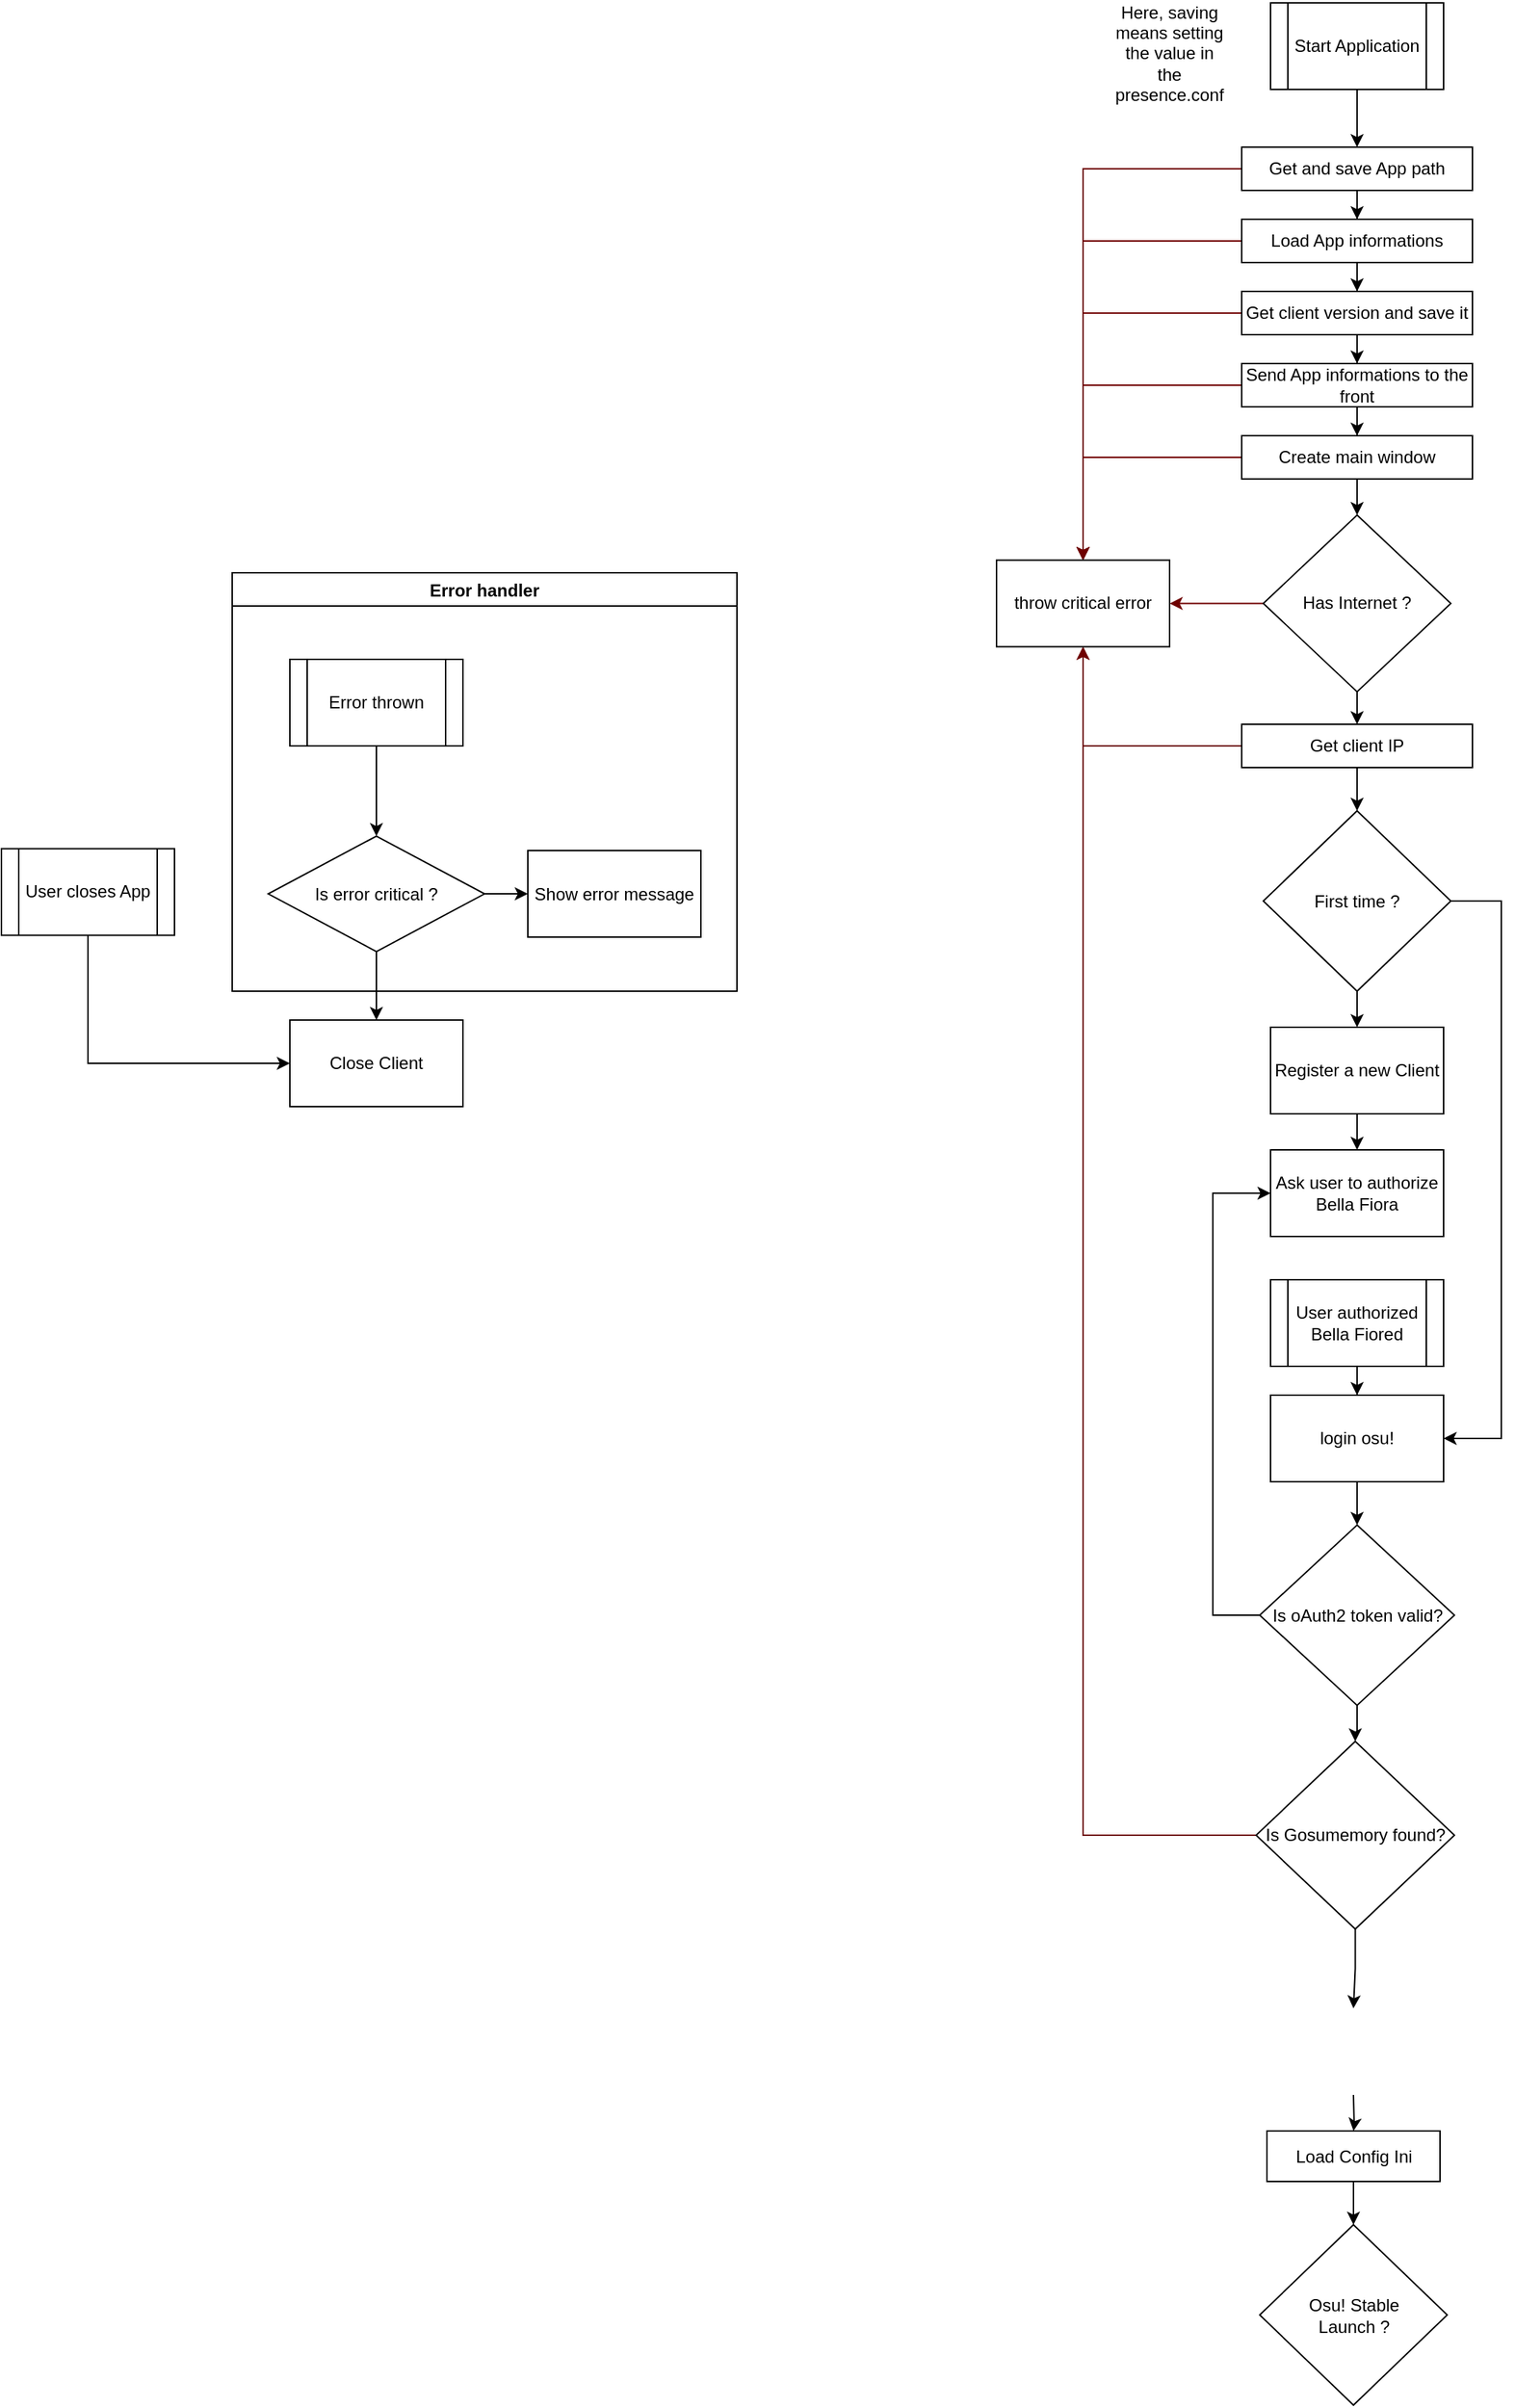 <mxfile version="23.0.2" type="device">
  <diagram name="Page-1" id="eKSVaS2r4cMHSusTUW-7">
    <mxGraphModel dx="1646" dy="1651" grid="1" gridSize="10" guides="1" tooltips="1" connect="1" arrows="1" fold="1" page="1" pageScale="1" pageWidth="827" pageHeight="1169" math="0" shadow="0">
      <root>
        <mxCell id="0" />
        <mxCell id="1" parent="0" />
        <mxCell id="KWsLm81wSz9d_eZDRfNq-11" style="edgeStyle=orthogonalEdgeStyle;rounded=0;orthogonalLoop=1;jettySize=auto;html=1;entryX=0.5;entryY=0;entryDx=0;entryDy=0;fillColor=none;" parent="1" source="KWsLm81wSz9d_eZDRfNq-1" target="KWsLm81wSz9d_eZDRfNq-2" edge="1">
          <mxGeometry relative="1" as="geometry" />
        </mxCell>
        <mxCell id="Wd4Ua2FaX0Mv2LaocIGq-39" style="edgeStyle=orthogonalEdgeStyle;rounded=0;orthogonalLoop=1;jettySize=auto;html=1;fillColor=#a20025;strokeColor=#6F0000;" edge="1" parent="1" source="KWsLm81wSz9d_eZDRfNq-1" target="Wd4Ua2FaX0Mv2LaocIGq-37">
          <mxGeometry relative="1" as="geometry" />
        </mxCell>
        <mxCell id="KWsLm81wSz9d_eZDRfNq-1" value="Get and save App path" style="rounded=0;whiteSpace=wrap;html=1;" parent="1" vertex="1">
          <mxGeometry x="110" y="-5.03" width="160" height="30" as="geometry" />
        </mxCell>
        <mxCell id="KWsLm81wSz9d_eZDRfNq-12" style="edgeStyle=orthogonalEdgeStyle;rounded=0;orthogonalLoop=1;jettySize=auto;html=1;entryX=0.5;entryY=0;entryDx=0;entryDy=0;fillColor=none;" parent="1" source="KWsLm81wSz9d_eZDRfNq-2" target="KWsLm81wSz9d_eZDRfNq-4" edge="1">
          <mxGeometry relative="1" as="geometry" />
        </mxCell>
        <mxCell id="Wd4Ua2FaX0Mv2LaocIGq-40" style="edgeStyle=orthogonalEdgeStyle;rounded=0;orthogonalLoop=1;jettySize=auto;html=1;fillColor=#a20025;strokeColor=#6F0000;" edge="1" parent="1" source="KWsLm81wSz9d_eZDRfNq-2" target="Wd4Ua2FaX0Mv2LaocIGq-37">
          <mxGeometry relative="1" as="geometry" />
        </mxCell>
        <mxCell id="KWsLm81wSz9d_eZDRfNq-2" value="Load App informations" style="rounded=0;whiteSpace=wrap;html=1;" parent="1" vertex="1">
          <mxGeometry x="110" y="44.97" width="160" height="30" as="geometry" />
        </mxCell>
        <mxCell id="KWsLm81wSz9d_eZDRfNq-36" style="edgeStyle=orthogonalEdgeStyle;rounded=0;orthogonalLoop=1;jettySize=auto;html=1;entryX=0.5;entryY=0;entryDx=0;entryDy=0;" parent="1" source="KWsLm81wSz9d_eZDRfNq-4" target="KWsLm81wSz9d_eZDRfNq-33" edge="1">
          <mxGeometry relative="1" as="geometry" />
        </mxCell>
        <mxCell id="Wd4Ua2FaX0Mv2LaocIGq-41" style="edgeStyle=orthogonalEdgeStyle;rounded=0;orthogonalLoop=1;jettySize=auto;html=1;fillColor=#a20025;strokeColor=#6F0000;" edge="1" parent="1" source="KWsLm81wSz9d_eZDRfNq-4" target="Wd4Ua2FaX0Mv2LaocIGq-37">
          <mxGeometry relative="1" as="geometry" />
        </mxCell>
        <mxCell id="KWsLm81wSz9d_eZDRfNq-4" value="Get client version and save it" style="rounded=0;whiteSpace=wrap;html=1;" parent="1" vertex="1">
          <mxGeometry x="110" y="94.97" width="160" height="30" as="geometry" />
        </mxCell>
        <mxCell id="Wd4Ua2FaX0Mv2LaocIGq-11" style="edgeStyle=orthogonalEdgeStyle;rounded=0;orthogonalLoop=1;jettySize=auto;html=1;" edge="1" parent="1" source="KWsLm81wSz9d_eZDRfNq-7" target="Wd4Ua2FaX0Mv2LaocIGq-10">
          <mxGeometry relative="1" as="geometry" />
        </mxCell>
        <mxCell id="Wd4Ua2FaX0Mv2LaocIGq-43" style="edgeStyle=orthogonalEdgeStyle;rounded=0;orthogonalLoop=1;jettySize=auto;html=1;fillColor=#a20025;strokeColor=#6F0000;" edge="1" parent="1" source="KWsLm81wSz9d_eZDRfNq-7" target="Wd4Ua2FaX0Mv2LaocIGq-37">
          <mxGeometry relative="1" as="geometry" />
        </mxCell>
        <mxCell id="KWsLm81wSz9d_eZDRfNq-7" value="Create main window" style="rounded=0;whiteSpace=wrap;html=1;" parent="1" vertex="1">
          <mxGeometry x="110" y="194.97" width="160" height="30" as="geometry" />
        </mxCell>
        <mxCell id="KWsLm81wSz9d_eZDRfNq-40" style="edgeStyle=orthogonalEdgeStyle;rounded=0;orthogonalLoop=1;jettySize=auto;html=1;entryX=0.5;entryY=0;entryDx=0;entryDy=0;" parent="1" source="KWsLm81wSz9d_eZDRfNq-33" target="KWsLm81wSz9d_eZDRfNq-7" edge="1">
          <mxGeometry relative="1" as="geometry" />
        </mxCell>
        <mxCell id="Wd4Ua2FaX0Mv2LaocIGq-42" style="edgeStyle=orthogonalEdgeStyle;rounded=0;orthogonalLoop=1;jettySize=auto;html=1;fillColor=#a20025;strokeColor=#6F0000;" edge="1" parent="1" source="KWsLm81wSz9d_eZDRfNq-33" target="Wd4Ua2FaX0Mv2LaocIGq-37">
          <mxGeometry relative="1" as="geometry" />
        </mxCell>
        <mxCell id="KWsLm81wSz9d_eZDRfNq-33" value="Send App informations to the front" style="rounded=0;whiteSpace=wrap;html=1;" parent="1" vertex="1">
          <mxGeometry x="110" y="144.97" width="160" height="30" as="geometry" />
        </mxCell>
        <mxCell id="Wd4Ua2FaX0Mv2LaocIGq-48" style="edgeStyle=orthogonalEdgeStyle;rounded=0;orthogonalLoop=1;jettySize=auto;html=1;" edge="1" parent="1" source="KWsLm81wSz9d_eZDRfNq-56" target="Wd4Ua2FaX0Mv2LaocIGq-47">
          <mxGeometry relative="1" as="geometry" />
        </mxCell>
        <mxCell id="Wd4Ua2FaX0Mv2LaocIGq-56" style="edgeStyle=orthogonalEdgeStyle;rounded=0;orthogonalLoop=1;jettySize=auto;html=1;entryX=1;entryY=0.5;entryDx=0;entryDy=0;" edge="1" parent="1" source="KWsLm81wSz9d_eZDRfNq-56" target="Wd4Ua2FaX0Mv2LaocIGq-53">
          <mxGeometry relative="1" as="geometry">
            <Array as="points">
              <mxPoint x="290" y="518" />
              <mxPoint x="290" y="890" />
            </Array>
          </mxGeometry>
        </mxCell>
        <mxCell id="KWsLm81wSz9d_eZDRfNq-56" value="First time ?" style="rhombus;whiteSpace=wrap;html=1;" parent="1" vertex="1">
          <mxGeometry x="125" y="455" width="130" height="125" as="geometry" />
        </mxCell>
        <mxCell id="Wd4Ua2FaX0Mv2LaocIGq-58" style="edgeStyle=orthogonalEdgeStyle;rounded=0;orthogonalLoop=1;jettySize=auto;html=1;entryX=0;entryY=0.5;entryDx=0;entryDy=0;" edge="1" parent="1" source="KWsLm81wSz9d_eZDRfNq-67" target="Wd4Ua2FaX0Mv2LaocIGq-50">
          <mxGeometry relative="1" as="geometry">
            <Array as="points">
              <mxPoint x="90" y="1013" />
              <mxPoint x="90" y="720" />
            </Array>
          </mxGeometry>
        </mxCell>
        <mxCell id="Wd4Ua2FaX0Mv2LaocIGq-62" style="edgeStyle=orthogonalEdgeStyle;rounded=0;orthogonalLoop=1;jettySize=auto;html=1;" edge="1" parent="1" source="KWsLm81wSz9d_eZDRfNq-67" target="KWsLm81wSz9d_eZDRfNq-75">
          <mxGeometry relative="1" as="geometry" />
        </mxCell>
        <mxCell id="KWsLm81wSz9d_eZDRfNq-67" value="Is oAuth2 token valid?" style="rhombus;whiteSpace=wrap;html=1;" parent="1" vertex="1">
          <mxGeometry x="122.5" y="950" width="135" height="125" as="geometry" />
        </mxCell>
        <mxCell id="KWsLm81wSz9d_eZDRfNq-104" value="" style="edgeStyle=orthogonalEdgeStyle;rounded=0;orthogonalLoop=1;jettySize=auto;html=1;" parent="1" source="KWsLm81wSz9d_eZDRfNq-75" edge="1">
          <mxGeometry relative="1" as="geometry">
            <mxPoint x="187.486" y="1285" as="targetPoint" />
          </mxGeometry>
        </mxCell>
        <mxCell id="Wd4Ua2FaX0Mv2LaocIGq-63" style="edgeStyle=orthogonalEdgeStyle;rounded=0;orthogonalLoop=1;jettySize=auto;html=1;fillColor=#a20025;strokeColor=#6F0000;" edge="1" parent="1" source="KWsLm81wSz9d_eZDRfNq-75" target="Wd4Ua2FaX0Mv2LaocIGq-37">
          <mxGeometry relative="1" as="geometry" />
        </mxCell>
        <mxCell id="KWsLm81wSz9d_eZDRfNq-75" value="Is&amp;nbsp;Gosumemory found?" style="rhombus;whiteSpace=wrap;html=1;" parent="1" vertex="1">
          <mxGeometry x="120" y="1100" width="137.5" height="130" as="geometry" />
        </mxCell>
        <mxCell id="KWsLm81wSz9d_eZDRfNq-105" value="" style="edgeStyle=orthogonalEdgeStyle;rounded=0;orthogonalLoop=1;jettySize=auto;html=1;" parent="1" target="KWsLm81wSz9d_eZDRfNq-91" edge="1">
          <mxGeometry relative="1" as="geometry">
            <mxPoint x="187.486" y="1345" as="sourcePoint" />
          </mxGeometry>
        </mxCell>
        <mxCell id="KWsLm81wSz9d_eZDRfNq-87" value="Osu! Stable &lt;br&gt;Launch ?" style="rhombus;whiteSpace=wrap;html=1;" parent="1" vertex="1">
          <mxGeometry x="122.5" y="1435" width="130" height="125" as="geometry" />
        </mxCell>
        <mxCell id="KWsLm81wSz9d_eZDRfNq-106" value="" style="edgeStyle=orthogonalEdgeStyle;rounded=0;orthogonalLoop=1;jettySize=auto;html=1;" parent="1" source="KWsLm81wSz9d_eZDRfNq-91" target="KWsLm81wSz9d_eZDRfNq-87" edge="1">
          <mxGeometry relative="1" as="geometry" />
        </mxCell>
        <mxCell id="KWsLm81wSz9d_eZDRfNq-91" value="Load Config Ini" style="rounded=0;whiteSpace=wrap;html=1;" parent="1" vertex="1">
          <mxGeometry x="127.5" y="1370" width="120" height="35" as="geometry" />
        </mxCell>
        <mxCell id="Wd4Ua2FaX0Mv2LaocIGq-45" style="edgeStyle=orthogonalEdgeStyle;rounded=0;orthogonalLoop=1;jettySize=auto;html=1;fillColor=#a20025;strokeColor=#6F0000;" edge="1" parent="1" source="KWsLm81wSz9d_eZDRfNq-112" target="Wd4Ua2FaX0Mv2LaocIGq-37">
          <mxGeometry relative="1" as="geometry" />
        </mxCell>
        <mxCell id="Wd4Ua2FaX0Mv2LaocIGq-46" style="edgeStyle=orthogonalEdgeStyle;rounded=0;orthogonalLoop=1;jettySize=auto;html=1;" edge="1" parent="1" source="KWsLm81wSz9d_eZDRfNq-112" target="KWsLm81wSz9d_eZDRfNq-56">
          <mxGeometry relative="1" as="geometry" />
        </mxCell>
        <mxCell id="KWsLm81wSz9d_eZDRfNq-112" value="Get client IP" style="rounded=0;whiteSpace=wrap;html=1;" parent="1" vertex="1">
          <mxGeometry x="110" y="395" width="160" height="30" as="geometry" />
        </mxCell>
        <mxCell id="Wd4Ua2FaX0Mv2LaocIGq-2" style="edgeStyle=orthogonalEdgeStyle;rounded=0;orthogonalLoop=1;jettySize=auto;html=1;" edge="1" parent="1" source="Wd4Ua2FaX0Mv2LaocIGq-1" target="KWsLm81wSz9d_eZDRfNq-1">
          <mxGeometry relative="1" as="geometry" />
        </mxCell>
        <mxCell id="Wd4Ua2FaX0Mv2LaocIGq-1" value="Start Application" style="shape=process;whiteSpace=wrap;html=1;backgroundOutline=1;" vertex="1" parent="1">
          <mxGeometry x="130" y="-105.03" width="120" height="60" as="geometry" />
        </mxCell>
        <mxCell id="Wd4Ua2FaX0Mv2LaocIGq-3" value="Here, saving means setting the value in the presence.conf" style="text;html=1;strokeColor=none;fillColor=none;align=center;verticalAlign=middle;whiteSpace=wrap;rounded=0;" vertex="1" parent="1">
          <mxGeometry x="30" y="-85.03" width="60" height="30" as="geometry" />
        </mxCell>
        <mxCell id="Wd4Ua2FaX0Mv2LaocIGq-38" style="edgeStyle=orthogonalEdgeStyle;rounded=0;orthogonalLoop=1;jettySize=auto;html=1;fillColor=#a20025;strokeColor=#6F0000;" edge="1" parent="1" source="Wd4Ua2FaX0Mv2LaocIGq-10" target="Wd4Ua2FaX0Mv2LaocIGq-37">
          <mxGeometry relative="1" as="geometry" />
        </mxCell>
        <mxCell id="Wd4Ua2FaX0Mv2LaocIGq-44" style="edgeStyle=orthogonalEdgeStyle;rounded=0;orthogonalLoop=1;jettySize=auto;html=1;" edge="1" parent="1" source="Wd4Ua2FaX0Mv2LaocIGq-10" target="KWsLm81wSz9d_eZDRfNq-112">
          <mxGeometry relative="1" as="geometry" />
        </mxCell>
        <mxCell id="Wd4Ua2FaX0Mv2LaocIGq-10" value="Has Internet ?" style="rhombus;whiteSpace=wrap;html=1;" vertex="1" parent="1">
          <mxGeometry x="125" y="250" width="130" height="122.5" as="geometry" />
        </mxCell>
        <mxCell id="Wd4Ua2FaX0Mv2LaocIGq-34" style="edgeStyle=orthogonalEdgeStyle;rounded=0;orthogonalLoop=1;jettySize=auto;html=1;entryX=0;entryY=0.5;entryDx=0;entryDy=0;" edge="1" parent="1" source="Wd4Ua2FaX0Mv2LaocIGq-13" target="Wd4Ua2FaX0Mv2LaocIGq-17">
          <mxGeometry relative="1" as="geometry">
            <Array as="points">
              <mxPoint x="-690" y="630" />
            </Array>
          </mxGeometry>
        </mxCell>
        <mxCell id="Wd4Ua2FaX0Mv2LaocIGq-13" value="User closes App" style="shape=process;whiteSpace=wrap;html=1;backgroundOutline=1;" vertex="1" parent="1">
          <mxGeometry x="-750" y="481.25" width="120" height="60" as="geometry" />
        </mxCell>
        <mxCell id="Wd4Ua2FaX0Mv2LaocIGq-33" value="Error handler" style="swimlane;" vertex="1" parent="1">
          <mxGeometry x="-590" y="290" width="350" height="290" as="geometry" />
        </mxCell>
        <mxCell id="Wd4Ua2FaX0Mv2LaocIGq-26" value="Is error critical ?" style="rhombus;whiteSpace=wrap;html=1;" vertex="1" parent="Wd4Ua2FaX0Mv2LaocIGq-33">
          <mxGeometry x="25" y="182.52" width="150" height="80" as="geometry" />
        </mxCell>
        <mxCell id="Wd4Ua2FaX0Mv2LaocIGq-28" value="Show error message" style="rounded=0;whiteSpace=wrap;html=1;" vertex="1" parent="Wd4Ua2FaX0Mv2LaocIGq-33">
          <mxGeometry x="205" y="192.52" width="120" height="60" as="geometry" />
        </mxCell>
        <mxCell id="Wd4Ua2FaX0Mv2LaocIGq-29" style="edgeStyle=orthogonalEdgeStyle;rounded=0;orthogonalLoop=1;jettySize=auto;html=1;" edge="1" parent="Wd4Ua2FaX0Mv2LaocIGq-33" source="Wd4Ua2FaX0Mv2LaocIGq-26" target="Wd4Ua2FaX0Mv2LaocIGq-28">
          <mxGeometry relative="1" as="geometry">
            <Array as="points">
              <mxPoint x="235" y="222.55" />
            </Array>
          </mxGeometry>
        </mxCell>
        <mxCell id="Wd4Ua2FaX0Mv2LaocIGq-36" style="edgeStyle=orthogonalEdgeStyle;rounded=0;orthogonalLoop=1;jettySize=auto;html=1;" edge="1" parent="Wd4Ua2FaX0Mv2LaocIGq-33" source="Wd4Ua2FaX0Mv2LaocIGq-35" target="Wd4Ua2FaX0Mv2LaocIGq-26">
          <mxGeometry relative="1" as="geometry" />
        </mxCell>
        <mxCell id="Wd4Ua2FaX0Mv2LaocIGq-35" value="Error thrown" style="shape=process;whiteSpace=wrap;html=1;backgroundOutline=1;" vertex="1" parent="Wd4Ua2FaX0Mv2LaocIGq-33">
          <mxGeometry x="40" y="60.0" width="120" height="60" as="geometry" />
        </mxCell>
        <mxCell id="Wd4Ua2FaX0Mv2LaocIGq-17" value="Close Client" style="rounded=0;whiteSpace=wrap;html=1;" vertex="1" parent="1">
          <mxGeometry x="-550" y="600" width="120" height="60" as="geometry" />
        </mxCell>
        <mxCell id="Wd4Ua2FaX0Mv2LaocIGq-31" style="edgeStyle=orthogonalEdgeStyle;rounded=0;orthogonalLoop=1;jettySize=auto;html=1;" edge="1" parent="1" source="Wd4Ua2FaX0Mv2LaocIGq-26" target="Wd4Ua2FaX0Mv2LaocIGq-17">
          <mxGeometry relative="1" as="geometry" />
        </mxCell>
        <mxCell id="Wd4Ua2FaX0Mv2LaocIGq-37" value="throw critical error" style="rounded=0;whiteSpace=wrap;html=1;" vertex="1" parent="1">
          <mxGeometry x="-60" y="281.25" width="120" height="60" as="geometry" />
        </mxCell>
        <mxCell id="Wd4Ua2FaX0Mv2LaocIGq-52" style="edgeStyle=orthogonalEdgeStyle;rounded=0;orthogonalLoop=1;jettySize=auto;html=1;" edge="1" parent="1" source="Wd4Ua2FaX0Mv2LaocIGq-47" target="Wd4Ua2FaX0Mv2LaocIGq-50">
          <mxGeometry relative="1" as="geometry" />
        </mxCell>
        <mxCell id="Wd4Ua2FaX0Mv2LaocIGq-47" value="Register a new Client" style="rounded=0;whiteSpace=wrap;html=1;" vertex="1" parent="1">
          <mxGeometry x="130" y="605" width="120" height="60" as="geometry" />
        </mxCell>
        <mxCell id="Wd4Ua2FaX0Mv2LaocIGq-50" value="Ask user to authorize Bella Fiora" style="rounded=0;whiteSpace=wrap;html=1;" vertex="1" parent="1">
          <mxGeometry x="130" y="690" width="120" height="60" as="geometry" />
        </mxCell>
        <mxCell id="Wd4Ua2FaX0Mv2LaocIGq-54" style="edgeStyle=orthogonalEdgeStyle;rounded=0;orthogonalLoop=1;jettySize=auto;html=1;" edge="1" parent="1" source="Wd4Ua2FaX0Mv2LaocIGq-51" target="Wd4Ua2FaX0Mv2LaocIGq-53">
          <mxGeometry relative="1" as="geometry" />
        </mxCell>
        <mxCell id="Wd4Ua2FaX0Mv2LaocIGq-51" value="User authorized Bella Fiored" style="shape=process;whiteSpace=wrap;html=1;backgroundOutline=1;" vertex="1" parent="1">
          <mxGeometry x="130" y="780" width="120" height="60" as="geometry" />
        </mxCell>
        <mxCell id="Wd4Ua2FaX0Mv2LaocIGq-57" style="edgeStyle=orthogonalEdgeStyle;rounded=0;orthogonalLoop=1;jettySize=auto;html=1;" edge="1" parent="1" source="Wd4Ua2FaX0Mv2LaocIGq-53" target="KWsLm81wSz9d_eZDRfNq-67">
          <mxGeometry relative="1" as="geometry" />
        </mxCell>
        <mxCell id="Wd4Ua2FaX0Mv2LaocIGq-53" value="login osu!" style="rounded=0;whiteSpace=wrap;html=1;" vertex="1" parent="1">
          <mxGeometry x="130" y="860" width="120" height="60" as="geometry" />
        </mxCell>
      </root>
    </mxGraphModel>
  </diagram>
</mxfile>

